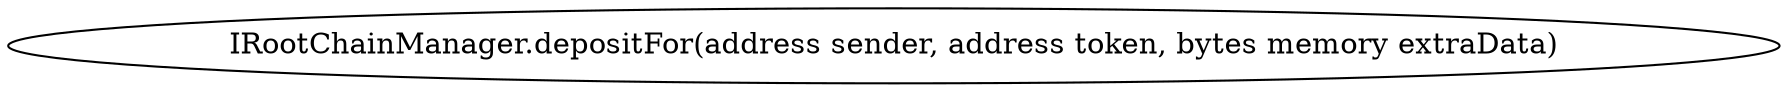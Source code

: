 digraph "" {
	graph [bb="0,0,709.09,36"];
	node [label="\N"];
	"IRootChainManager.depositFor(address sender, address token, bytes memory extraData)"	 [height=0.5,
		pos="354.54,18",
		width=9.8484];
}

